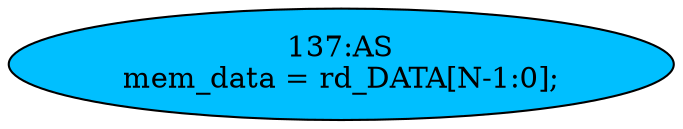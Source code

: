 strict digraph "" {
	node [label="\N"];
	"137:AS"	 [ast="<pyverilog.vparser.ast.Assign object at 0x7f6f38eac590>",
		def_var="['mem_data']",
		fillcolor=deepskyblue,
		label="137:AS
mem_data = rd_DATA[N-1:0];",
		statements="[]",
		style=filled,
		typ=Assign,
		use_var="['rd_DATA']"];
}
